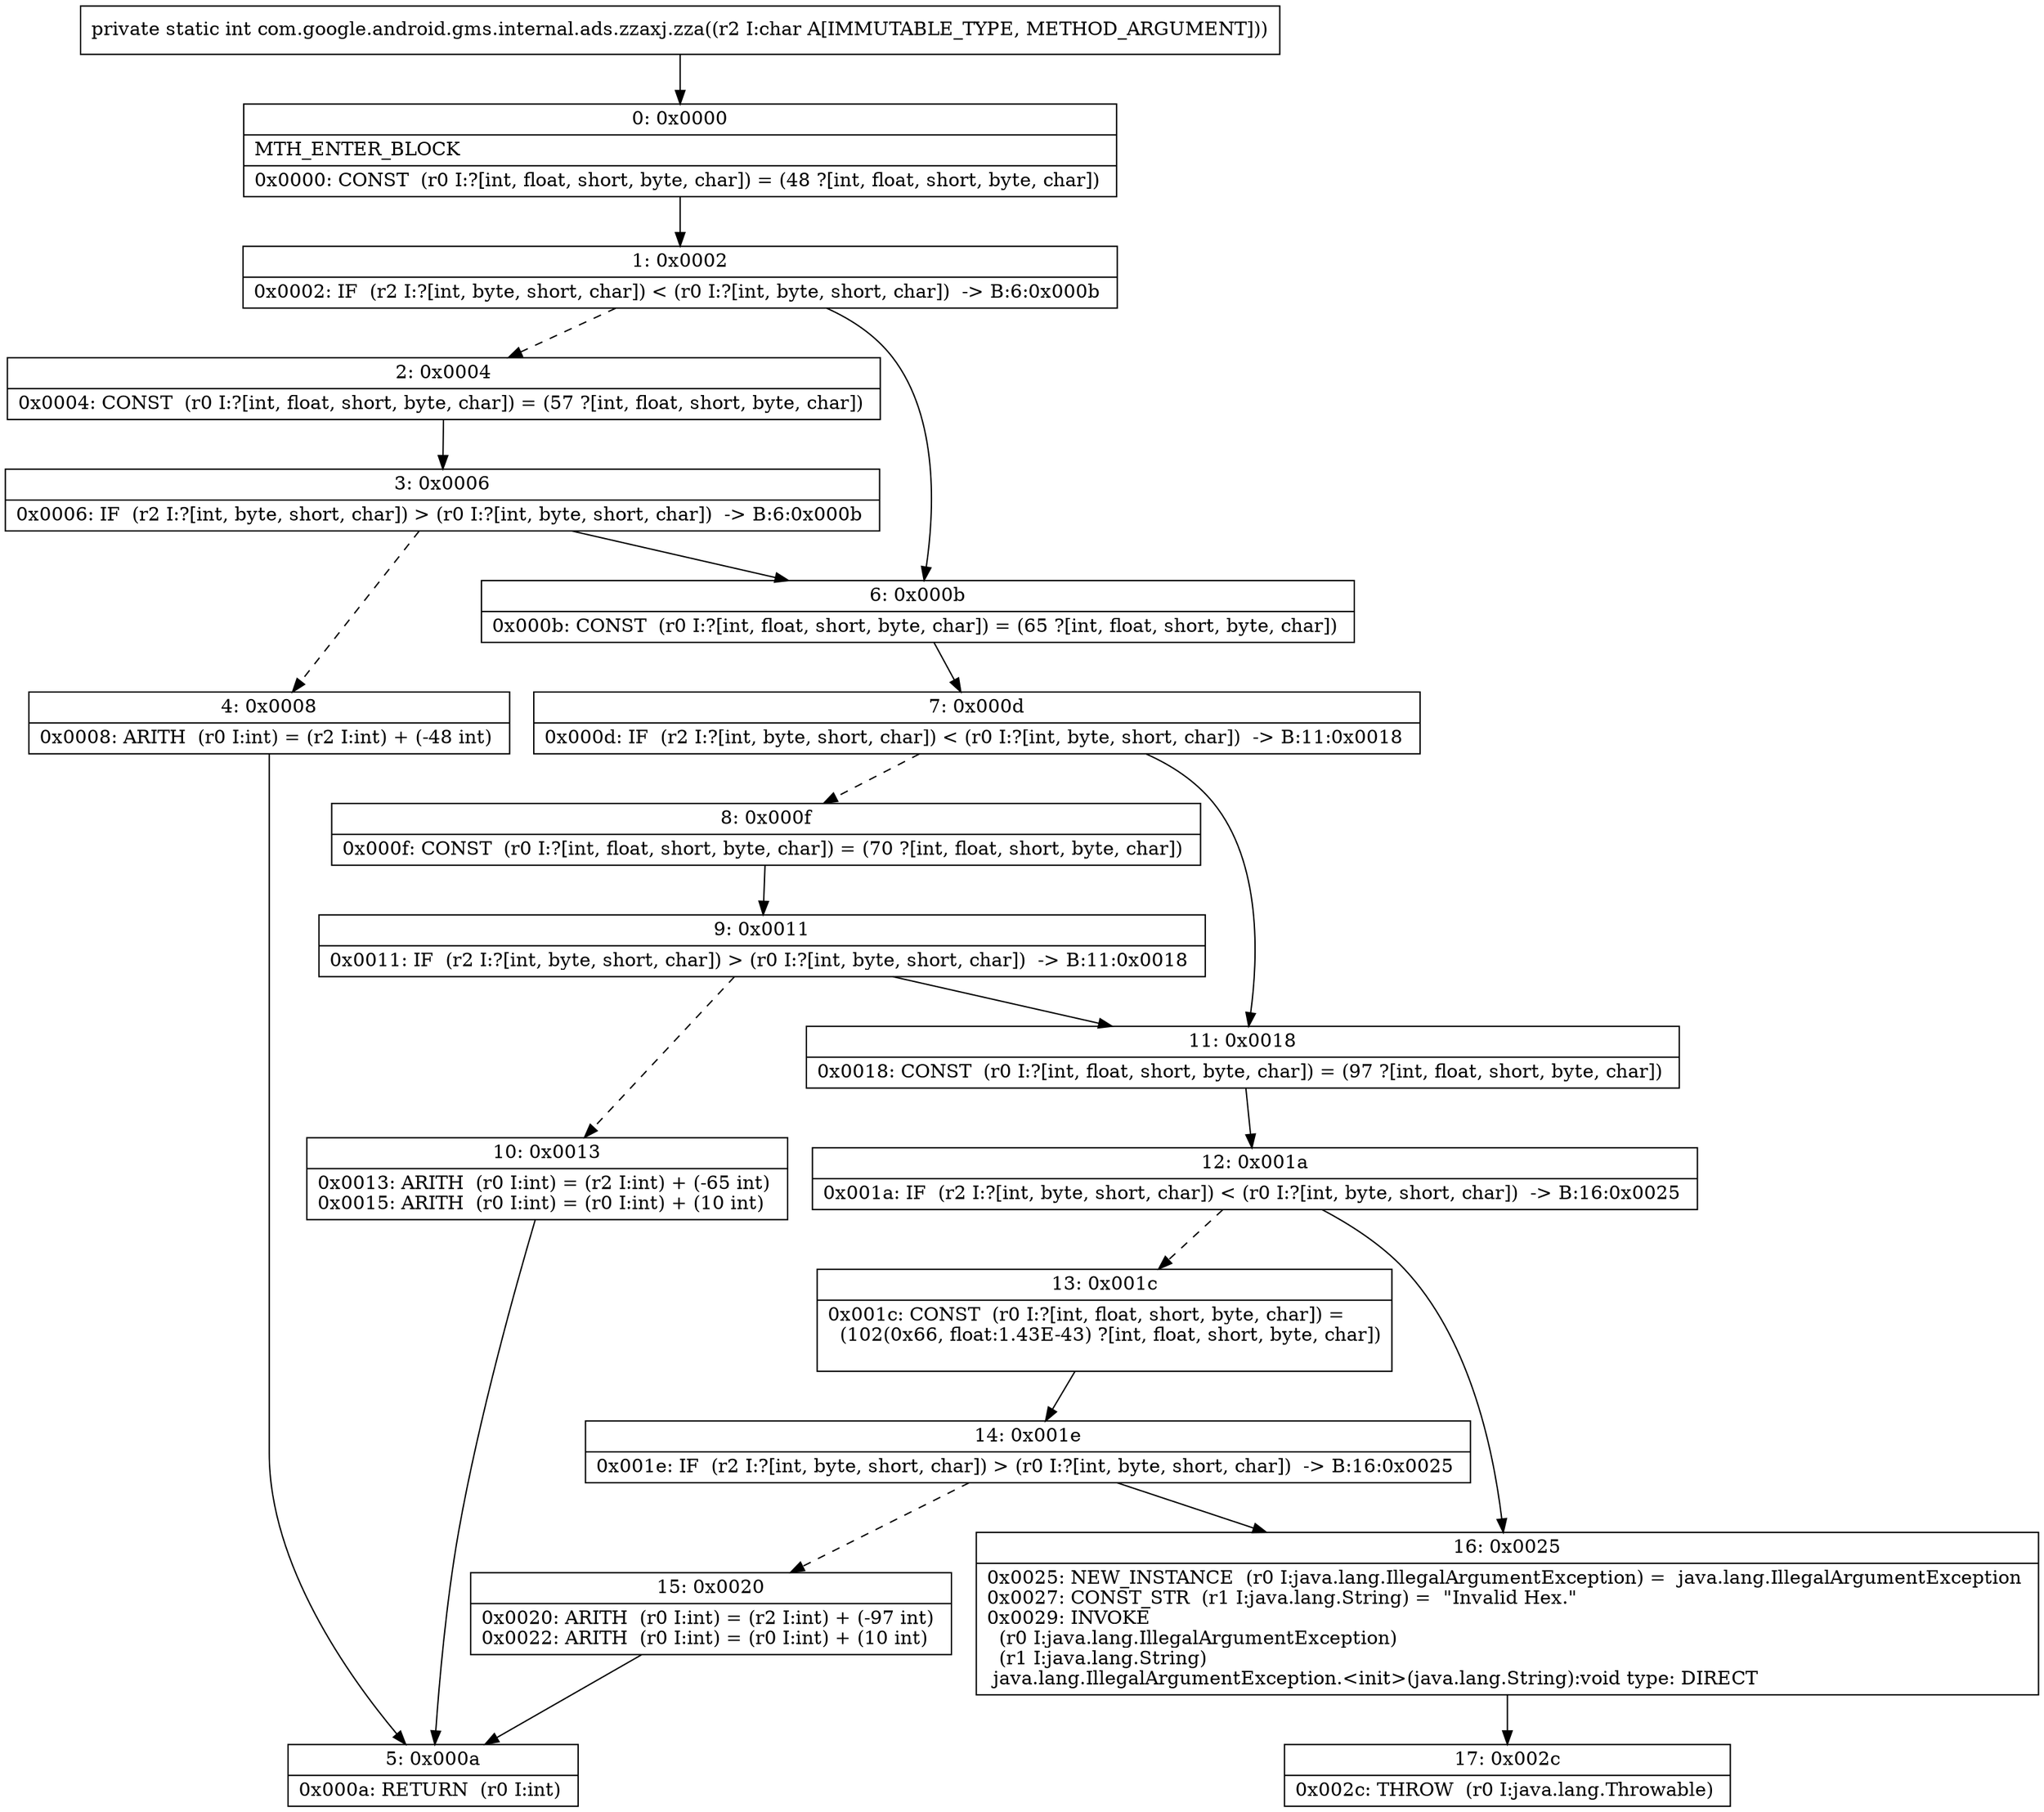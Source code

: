 digraph "CFG forcom.google.android.gms.internal.ads.zzaxj.zza(C)I" {
Node_0 [shape=record,label="{0\:\ 0x0000|MTH_ENTER_BLOCK\l|0x0000: CONST  (r0 I:?[int, float, short, byte, char]) = (48 ?[int, float, short, byte, char]) \l}"];
Node_1 [shape=record,label="{1\:\ 0x0002|0x0002: IF  (r2 I:?[int, byte, short, char]) \< (r0 I:?[int, byte, short, char])  \-\> B:6:0x000b \l}"];
Node_2 [shape=record,label="{2\:\ 0x0004|0x0004: CONST  (r0 I:?[int, float, short, byte, char]) = (57 ?[int, float, short, byte, char]) \l}"];
Node_3 [shape=record,label="{3\:\ 0x0006|0x0006: IF  (r2 I:?[int, byte, short, char]) \> (r0 I:?[int, byte, short, char])  \-\> B:6:0x000b \l}"];
Node_4 [shape=record,label="{4\:\ 0x0008|0x0008: ARITH  (r0 I:int) = (r2 I:int) + (\-48 int) \l}"];
Node_5 [shape=record,label="{5\:\ 0x000a|0x000a: RETURN  (r0 I:int) \l}"];
Node_6 [shape=record,label="{6\:\ 0x000b|0x000b: CONST  (r0 I:?[int, float, short, byte, char]) = (65 ?[int, float, short, byte, char]) \l}"];
Node_7 [shape=record,label="{7\:\ 0x000d|0x000d: IF  (r2 I:?[int, byte, short, char]) \< (r0 I:?[int, byte, short, char])  \-\> B:11:0x0018 \l}"];
Node_8 [shape=record,label="{8\:\ 0x000f|0x000f: CONST  (r0 I:?[int, float, short, byte, char]) = (70 ?[int, float, short, byte, char]) \l}"];
Node_9 [shape=record,label="{9\:\ 0x0011|0x0011: IF  (r2 I:?[int, byte, short, char]) \> (r0 I:?[int, byte, short, char])  \-\> B:11:0x0018 \l}"];
Node_10 [shape=record,label="{10\:\ 0x0013|0x0013: ARITH  (r0 I:int) = (r2 I:int) + (\-65 int) \l0x0015: ARITH  (r0 I:int) = (r0 I:int) + (10 int) \l}"];
Node_11 [shape=record,label="{11\:\ 0x0018|0x0018: CONST  (r0 I:?[int, float, short, byte, char]) = (97 ?[int, float, short, byte, char]) \l}"];
Node_12 [shape=record,label="{12\:\ 0x001a|0x001a: IF  (r2 I:?[int, byte, short, char]) \< (r0 I:?[int, byte, short, char])  \-\> B:16:0x0025 \l}"];
Node_13 [shape=record,label="{13\:\ 0x001c|0x001c: CONST  (r0 I:?[int, float, short, byte, char]) = \l  (102(0x66, float:1.43E\-43) ?[int, float, short, byte, char])\l \l}"];
Node_14 [shape=record,label="{14\:\ 0x001e|0x001e: IF  (r2 I:?[int, byte, short, char]) \> (r0 I:?[int, byte, short, char])  \-\> B:16:0x0025 \l}"];
Node_15 [shape=record,label="{15\:\ 0x0020|0x0020: ARITH  (r0 I:int) = (r2 I:int) + (\-97 int) \l0x0022: ARITH  (r0 I:int) = (r0 I:int) + (10 int) \l}"];
Node_16 [shape=record,label="{16\:\ 0x0025|0x0025: NEW_INSTANCE  (r0 I:java.lang.IllegalArgumentException) =  java.lang.IllegalArgumentException \l0x0027: CONST_STR  (r1 I:java.lang.String) =  \"Invalid Hex.\" \l0x0029: INVOKE  \l  (r0 I:java.lang.IllegalArgumentException)\l  (r1 I:java.lang.String)\l java.lang.IllegalArgumentException.\<init\>(java.lang.String):void type: DIRECT \l}"];
Node_17 [shape=record,label="{17\:\ 0x002c|0x002c: THROW  (r0 I:java.lang.Throwable) \l}"];
MethodNode[shape=record,label="{private static int com.google.android.gms.internal.ads.zzaxj.zza((r2 I:char A[IMMUTABLE_TYPE, METHOD_ARGUMENT])) }"];
MethodNode -> Node_0;
Node_0 -> Node_1;
Node_1 -> Node_2[style=dashed];
Node_1 -> Node_6;
Node_2 -> Node_3;
Node_3 -> Node_4[style=dashed];
Node_3 -> Node_6;
Node_4 -> Node_5;
Node_6 -> Node_7;
Node_7 -> Node_8[style=dashed];
Node_7 -> Node_11;
Node_8 -> Node_9;
Node_9 -> Node_10[style=dashed];
Node_9 -> Node_11;
Node_10 -> Node_5;
Node_11 -> Node_12;
Node_12 -> Node_13[style=dashed];
Node_12 -> Node_16;
Node_13 -> Node_14;
Node_14 -> Node_15[style=dashed];
Node_14 -> Node_16;
Node_15 -> Node_5;
Node_16 -> Node_17;
}

